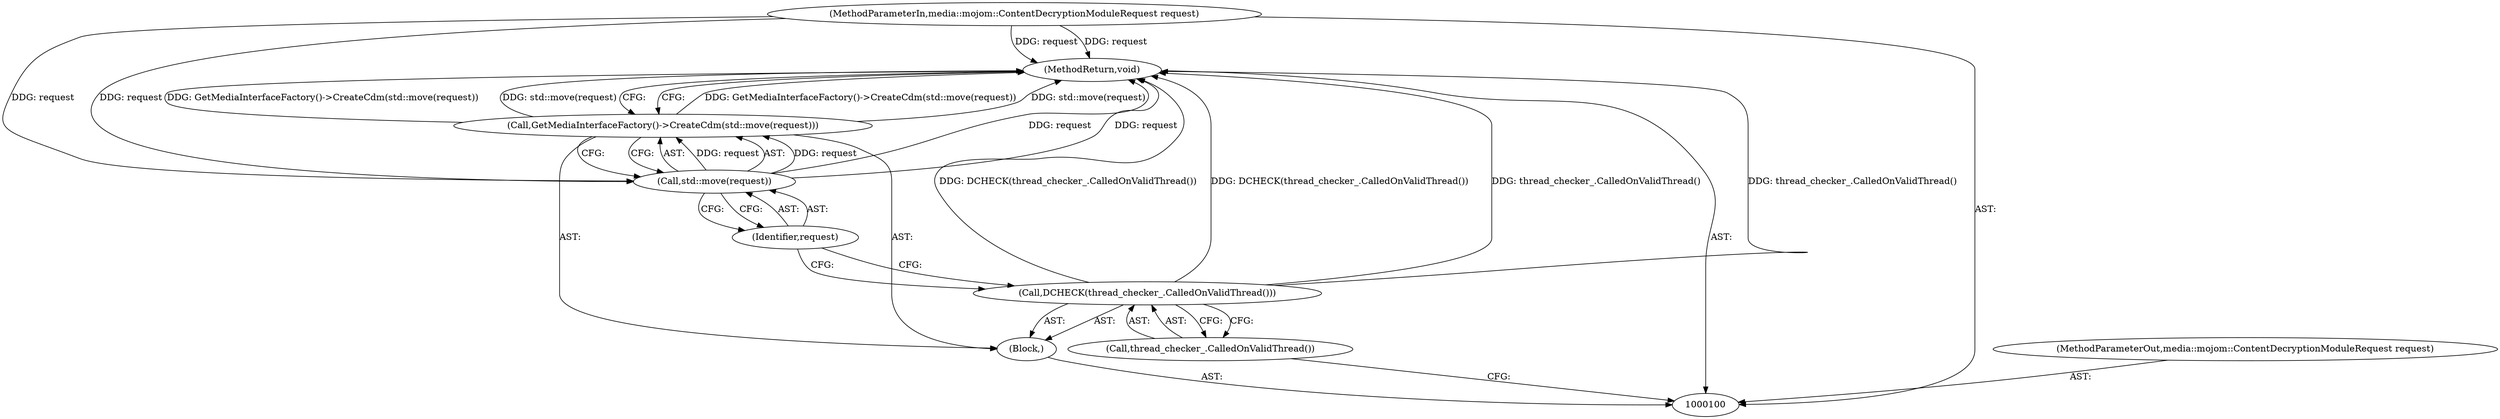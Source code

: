 digraph "1_Chrome_bc1f34b9be509f1404f0bb1ba1947614d5f0bcd1_0" {
"1000108" [label="(MethodReturn,void)"];
"1000101" [label="(MethodParameterIn,media::mojom::ContentDecryptionModuleRequest request)"];
"1000127" [label="(MethodParameterOut,media::mojom::ContentDecryptionModuleRequest request)"];
"1000102" [label="(Block,)"];
"1000104" [label="(Call,thread_checker_.CalledOnValidThread())"];
"1000103" [label="(Call,DCHECK(thread_checker_.CalledOnValidThread()))"];
"1000105" [label="(Call,GetMediaInterfaceFactory()->CreateCdm(std::move(request)))"];
"1000106" [label="(Call,std::move(request))"];
"1000107" [label="(Identifier,request)"];
"1000108" -> "1000100"  [label="AST: "];
"1000108" -> "1000105"  [label="CFG: "];
"1000106" -> "1000108"  [label="DDG: request"];
"1000103" -> "1000108"  [label="DDG: thread_checker_.CalledOnValidThread()"];
"1000103" -> "1000108"  [label="DDG: DCHECK(thread_checker_.CalledOnValidThread())"];
"1000105" -> "1000108"  [label="DDG: GetMediaInterfaceFactory()->CreateCdm(std::move(request))"];
"1000105" -> "1000108"  [label="DDG: std::move(request)"];
"1000101" -> "1000108"  [label="DDG: request"];
"1000101" -> "1000100"  [label="AST: "];
"1000101" -> "1000108"  [label="DDG: request"];
"1000101" -> "1000106"  [label="DDG: request"];
"1000127" -> "1000100"  [label="AST: "];
"1000102" -> "1000100"  [label="AST: "];
"1000103" -> "1000102"  [label="AST: "];
"1000105" -> "1000102"  [label="AST: "];
"1000104" -> "1000103"  [label="AST: "];
"1000104" -> "1000100"  [label="CFG: "];
"1000103" -> "1000104"  [label="CFG: "];
"1000103" -> "1000102"  [label="AST: "];
"1000103" -> "1000104"  [label="CFG: "];
"1000104" -> "1000103"  [label="AST: "];
"1000107" -> "1000103"  [label="CFG: "];
"1000103" -> "1000108"  [label="DDG: thread_checker_.CalledOnValidThread()"];
"1000103" -> "1000108"  [label="DDG: DCHECK(thread_checker_.CalledOnValidThread())"];
"1000105" -> "1000102"  [label="AST: "];
"1000105" -> "1000106"  [label="CFG: "];
"1000106" -> "1000105"  [label="AST: "];
"1000108" -> "1000105"  [label="CFG: "];
"1000105" -> "1000108"  [label="DDG: GetMediaInterfaceFactory()->CreateCdm(std::move(request))"];
"1000105" -> "1000108"  [label="DDG: std::move(request)"];
"1000106" -> "1000105"  [label="DDG: request"];
"1000106" -> "1000105"  [label="AST: "];
"1000106" -> "1000107"  [label="CFG: "];
"1000107" -> "1000106"  [label="AST: "];
"1000105" -> "1000106"  [label="CFG: "];
"1000106" -> "1000108"  [label="DDG: request"];
"1000106" -> "1000105"  [label="DDG: request"];
"1000101" -> "1000106"  [label="DDG: request"];
"1000107" -> "1000106"  [label="AST: "];
"1000107" -> "1000103"  [label="CFG: "];
"1000106" -> "1000107"  [label="CFG: "];
}
